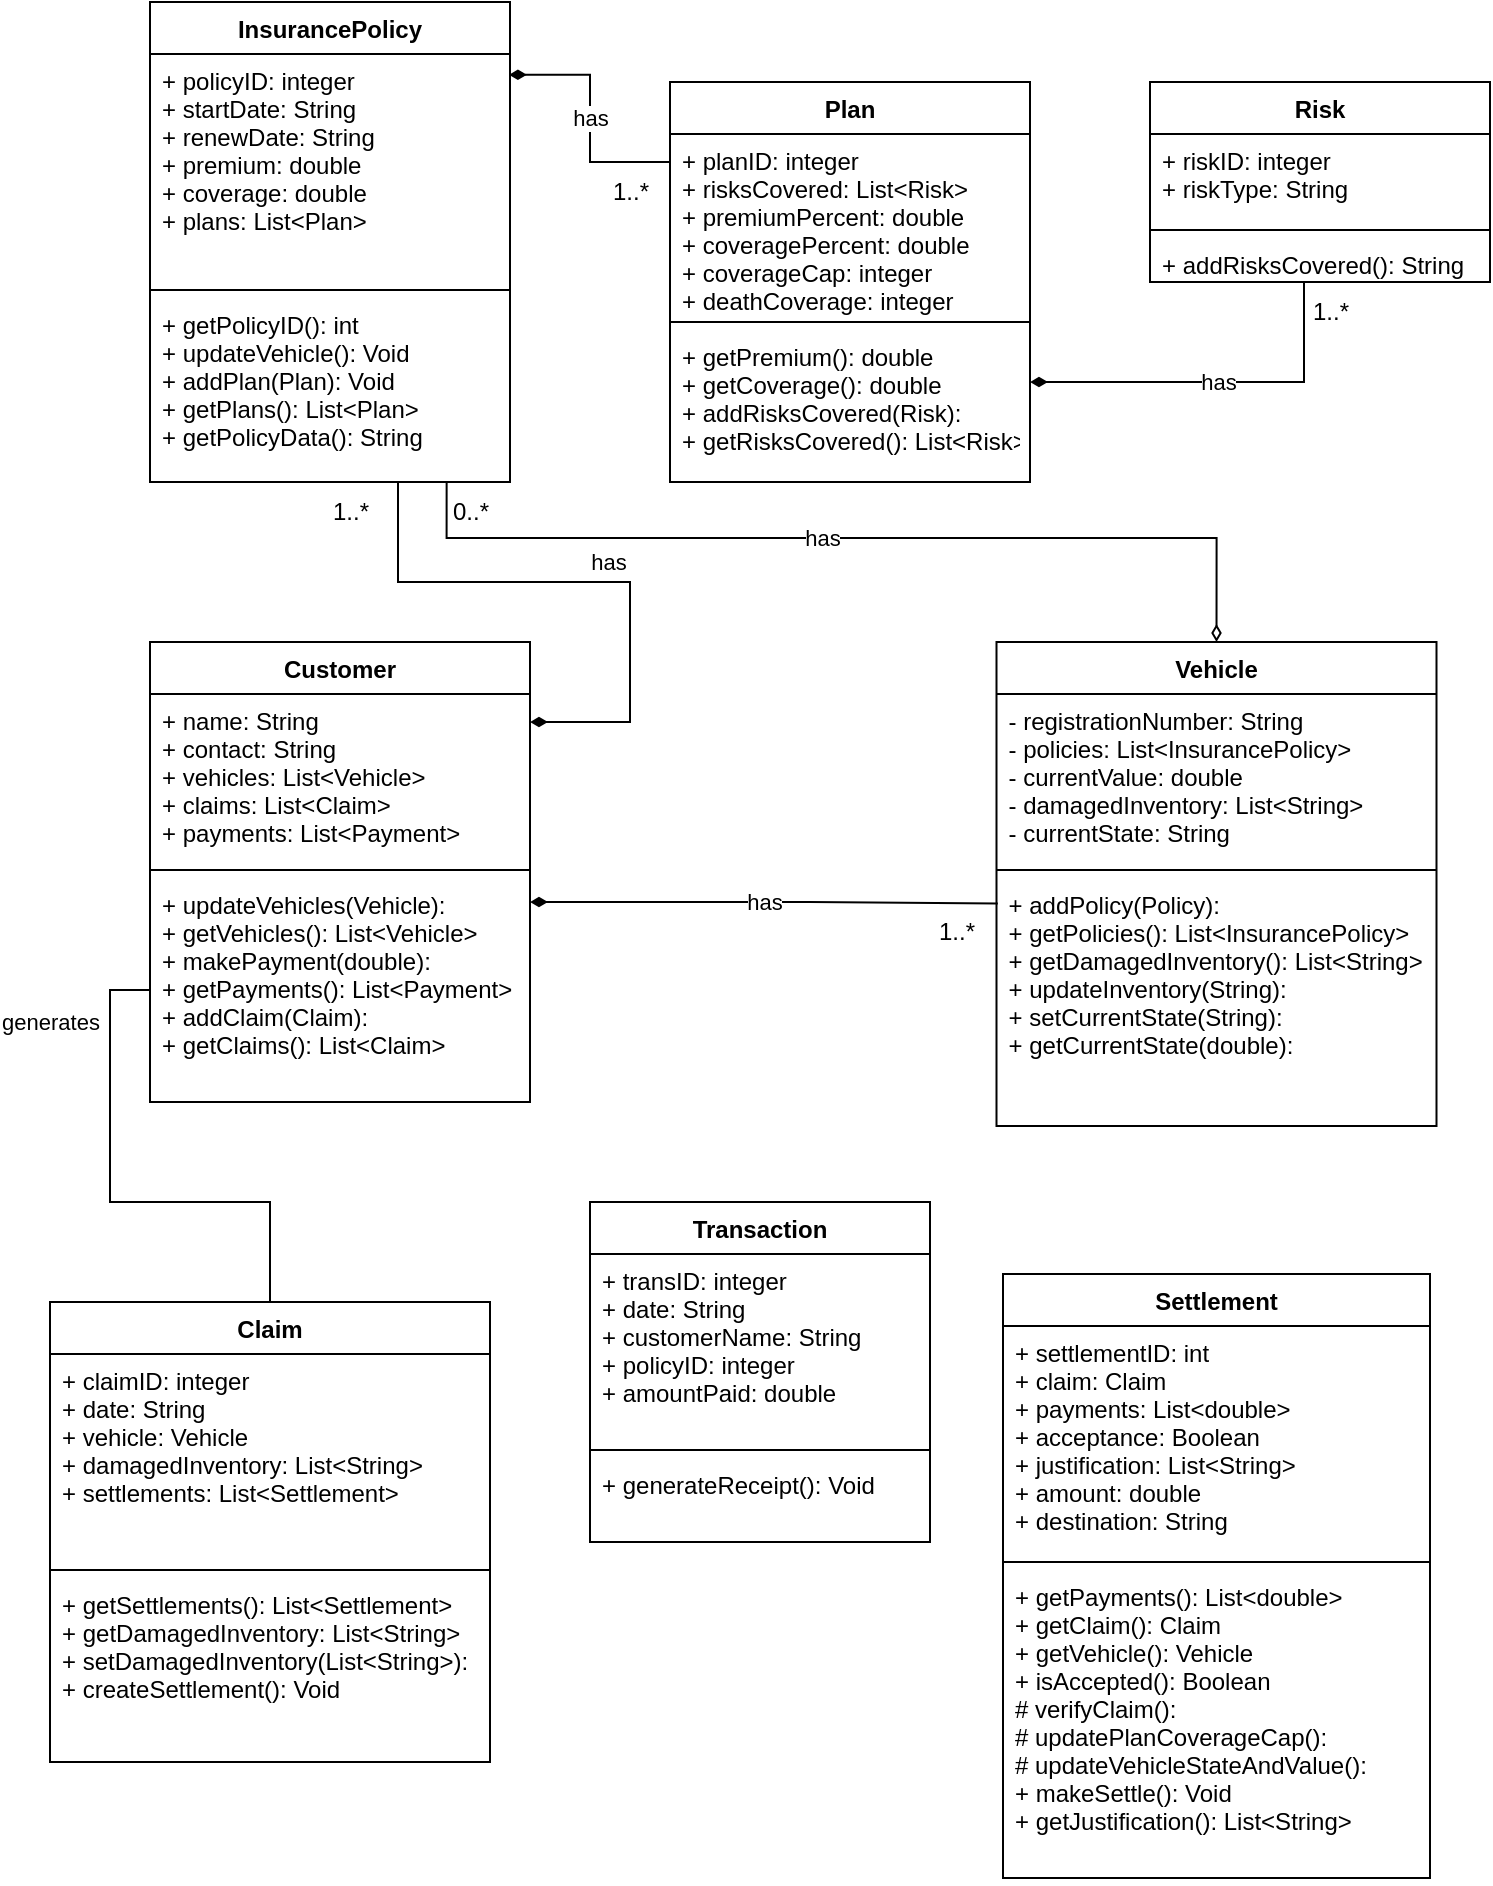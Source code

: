 <mxfile version="20.6.0" type="github">
  <diagram id="opRbN851AEoW9ykvf9_C" name="Page-1">
    <mxGraphModel dx="862" dy="1457" grid="1" gridSize="10" guides="1" tooltips="1" connect="1" arrows="1" fold="1" page="1" pageScale="1" pageWidth="850" pageHeight="1100" math="0" shadow="0">
      <root>
        <mxCell id="0" />
        <mxCell id="1" parent="0" />
        <mxCell id="mzzcEleAXUbefKg6ftuE-1" value="Customer" style="swimlane;fontStyle=1;align=center;verticalAlign=top;childLayout=stackLayout;horizontal=1;startSize=26;horizontalStack=0;resizeParent=1;resizeParentMax=0;resizeLast=0;collapsible=1;marginBottom=0;" vertex="1" parent="1">
          <mxGeometry x="160" y="-680" width="190" height="230" as="geometry" />
        </mxCell>
        <mxCell id="mzzcEleAXUbefKg6ftuE-2" value="+ name: String&#xa;+ contact: String&#xa;+ vehicles: List&lt;Vehicle&gt;&#xa;+ claims: List&lt;Claim&gt;&#xa;+ payments: List&lt;Payment&gt;" style="text;strokeColor=none;fillColor=none;align=left;verticalAlign=top;spacingLeft=4;spacingRight=4;overflow=hidden;rotatable=0;points=[[0,0.5],[1,0.5]];portConstraint=eastwest;" vertex="1" parent="mzzcEleAXUbefKg6ftuE-1">
          <mxGeometry y="26" width="190" height="84" as="geometry" />
        </mxCell>
        <mxCell id="mzzcEleAXUbefKg6ftuE-3" value="" style="line;strokeWidth=1;fillColor=none;align=left;verticalAlign=middle;spacingTop=-1;spacingLeft=3;spacingRight=3;rotatable=0;labelPosition=right;points=[];portConstraint=eastwest;strokeColor=inherit;" vertex="1" parent="mzzcEleAXUbefKg6ftuE-1">
          <mxGeometry y="110" width="190" height="8" as="geometry" />
        </mxCell>
        <mxCell id="mzzcEleAXUbefKg6ftuE-43" value="has" style="edgeStyle=orthogonalEdgeStyle;rounded=0;orthogonalLoop=1;jettySize=auto;html=1;exitX=1;exitY=0.5;exitDx=0;exitDy=0;endArrow=none;endFill=0;startArrow=diamondThin;startFill=1;entryX=0.003;entryY=0.103;entryDx=0;entryDy=0;entryPerimeter=0;" edge="1" parent="mzzcEleAXUbefKg6ftuE-1" target="mzzcEleAXUbefKg6ftuE-8">
          <mxGeometry relative="1" as="geometry">
            <Array as="points">
              <mxPoint x="330" y="130" />
            </Array>
            <mxPoint x="190" y="130" as="sourcePoint" />
            <mxPoint x="370" y="130" as="targetPoint" />
          </mxGeometry>
        </mxCell>
        <mxCell id="mzzcEleAXUbefKg6ftuE-20" value="+ updateVehicles(Vehicle): &#xa;+ getVehicles(): List&lt;Vehicle&gt;&#xa;+ makePayment(double):&#xa;+ getPayments(): List&lt;Payment&gt;&#xa;+ addClaim(Claim):&#xa;+ getClaims(): List&lt;Claim&gt; " style="text;strokeColor=none;fillColor=none;align=left;verticalAlign=top;spacingLeft=4;spacingRight=4;overflow=hidden;rotatable=0;points=[[0,0.5],[1,0.5]];portConstraint=eastwest;" vertex="1" parent="mzzcEleAXUbefKg6ftuE-1">
          <mxGeometry y="118" width="190" height="112" as="geometry" />
        </mxCell>
        <mxCell id="mzzcEleAXUbefKg6ftuE-5" value="Vehicle" style="swimlane;fontStyle=1;align=center;verticalAlign=top;childLayout=stackLayout;horizontal=1;startSize=26;horizontalStack=0;resizeParent=1;resizeParentMax=0;resizeLast=0;collapsible=1;marginBottom=0;" vertex="1" parent="1">
          <mxGeometry x="583.25" y="-680" width="220" height="242" as="geometry" />
        </mxCell>
        <mxCell id="mzzcEleAXUbefKg6ftuE-6" value="- registrationNumber: String&#xa;- policies: List&lt;InsurancePolicy&gt;&#xa;- currentValue: double&#xa;- damagedInventory: List&lt;String&gt;&#xa;- currentState: String" style="text;strokeColor=none;fillColor=none;align=left;verticalAlign=top;spacingLeft=4;spacingRight=4;overflow=hidden;rotatable=0;points=[[0,0.5],[1,0.5]];portConstraint=eastwest;" vertex="1" parent="mzzcEleAXUbefKg6ftuE-5">
          <mxGeometry y="26" width="220" height="84" as="geometry" />
        </mxCell>
        <mxCell id="mzzcEleAXUbefKg6ftuE-7" value="" style="line;strokeWidth=1;fillColor=none;align=left;verticalAlign=middle;spacingTop=-1;spacingLeft=3;spacingRight=3;rotatable=0;labelPosition=right;points=[];portConstraint=eastwest;strokeColor=inherit;" vertex="1" parent="mzzcEleAXUbefKg6ftuE-5">
          <mxGeometry y="110" width="220" height="8" as="geometry" />
        </mxCell>
        <mxCell id="mzzcEleAXUbefKg6ftuE-8" value="+ addPolicy(Policy): &#xa;+ getPolicies(): List&lt;InsurancePolicy&gt;&#xa;+ getDamagedInventory(): List&lt;String&gt;&#xa;+ updateInventory(String):&#xa;+ setCurrentState(String):&#xa;+ getCurrentState(double):" style="text;strokeColor=none;fillColor=none;align=left;verticalAlign=top;spacingLeft=4;spacingRight=4;overflow=hidden;rotatable=0;points=[[0,0.5],[1,0.5]];portConstraint=eastwest;" vertex="1" parent="mzzcEleAXUbefKg6ftuE-5">
          <mxGeometry y="118" width="220" height="124" as="geometry" />
        </mxCell>
        <mxCell id="mzzcEleAXUbefKg6ftuE-9" value="Claim" style="swimlane;fontStyle=1;align=center;verticalAlign=top;childLayout=stackLayout;horizontal=1;startSize=26;horizontalStack=0;resizeParent=1;resizeParentMax=0;resizeLast=0;collapsible=1;marginBottom=0;" vertex="1" parent="1">
          <mxGeometry x="110" y="-350" width="220" height="230" as="geometry" />
        </mxCell>
        <mxCell id="mzzcEleAXUbefKg6ftuE-10" value="+ claimID: integer&#xa;+ date: String&#xa;+ vehicle: Vehicle&#xa;+ damagedInventory: List&lt;String&gt;&#xa;+ settlements: List&lt;Settlement&gt;" style="text;strokeColor=none;fillColor=none;align=left;verticalAlign=top;spacingLeft=4;spacingRight=4;overflow=hidden;rotatable=0;points=[[0,0.5],[1,0.5]];portConstraint=eastwest;" vertex="1" parent="mzzcEleAXUbefKg6ftuE-9">
          <mxGeometry y="26" width="220" height="104" as="geometry" />
        </mxCell>
        <mxCell id="mzzcEleAXUbefKg6ftuE-11" value="" style="line;strokeWidth=1;fillColor=none;align=left;verticalAlign=middle;spacingTop=-1;spacingLeft=3;spacingRight=3;rotatable=0;labelPosition=right;points=[];portConstraint=eastwest;strokeColor=inherit;" vertex="1" parent="mzzcEleAXUbefKg6ftuE-9">
          <mxGeometry y="130" width="220" height="8" as="geometry" />
        </mxCell>
        <mxCell id="mzzcEleAXUbefKg6ftuE-19" value="+ getSettlements(): List&lt;Settlement&gt;&#xa;+ getDamagedInventory: List&lt;String&gt;&#xa;+ setDamagedInventory(List&lt;String&gt;):&#xa;+ createSettlement(): Void&#xa;" style="text;strokeColor=none;fillColor=none;align=left;verticalAlign=top;spacingLeft=4;spacingRight=4;overflow=hidden;rotatable=0;points=[[0,0.5],[1,0.5]];portConstraint=eastwest;" vertex="1" parent="mzzcEleAXUbefKg6ftuE-9">
          <mxGeometry y="138" width="220" height="92" as="geometry" />
        </mxCell>
        <mxCell id="mzzcEleAXUbefKg6ftuE-13" value="Settlement" style="swimlane;fontStyle=1;align=center;verticalAlign=top;childLayout=stackLayout;horizontal=1;startSize=26;horizontalStack=0;resizeParent=1;resizeParentMax=0;resizeLast=0;collapsible=1;marginBottom=0;" vertex="1" parent="1">
          <mxGeometry x="586.5" y="-364" width="213.5" height="302" as="geometry" />
        </mxCell>
        <mxCell id="mzzcEleAXUbefKg6ftuE-14" value="+ settlementID: int&#xa;+ claim: Claim&#xa;+ payments: List&lt;double&gt;&#xa;+ acceptance: Boolean&#xa;+ justification: List&lt;String&gt;&#xa;+ amount: double&#xa;+ destination: String" style="text;strokeColor=none;fillColor=none;align=left;verticalAlign=top;spacingLeft=4;spacingRight=4;overflow=hidden;rotatable=0;points=[[0,0.5],[1,0.5]];portConstraint=eastwest;" vertex="1" parent="mzzcEleAXUbefKg6ftuE-13">
          <mxGeometry y="26" width="213.5" height="114" as="geometry" />
        </mxCell>
        <mxCell id="mzzcEleAXUbefKg6ftuE-15" value="" style="line;strokeWidth=1;fillColor=none;align=left;verticalAlign=middle;spacingTop=-1;spacingLeft=3;spacingRight=3;rotatable=0;labelPosition=right;points=[];portConstraint=eastwest;strokeColor=inherit;" vertex="1" parent="mzzcEleAXUbefKg6ftuE-13">
          <mxGeometry y="140" width="213.5" height="8" as="geometry" />
        </mxCell>
        <mxCell id="mzzcEleAXUbefKg6ftuE-16" value="+ getPayments(): List&lt;double&gt;&#xa;+ getClaim(): Claim&#xa;+ getVehicle(): Vehicle&#xa;+ isAccepted(): Boolean&#xa;# verifyClaim():&#xa;# updatePlanCoverageCap():&#xa;# updateVehicleStateAndValue():&#xa;+ makeSettle(): Void&#xa;+ getJustification(): List&lt;String&gt;" style="text;strokeColor=none;fillColor=none;align=left;verticalAlign=top;spacingLeft=4;spacingRight=4;overflow=hidden;rotatable=0;points=[[0,0.5],[1,0.5]];portConstraint=eastwest;" vertex="1" parent="mzzcEleAXUbefKg6ftuE-13">
          <mxGeometry y="148" width="213.5" height="154" as="geometry" />
        </mxCell>
        <mxCell id="mzzcEleAXUbefKg6ftuE-21" value="InsurancePolicy" style="swimlane;fontStyle=1;align=center;verticalAlign=top;childLayout=stackLayout;horizontal=1;startSize=26;horizontalStack=0;resizeParent=1;resizeParentMax=0;resizeLast=0;collapsible=1;marginBottom=0;" vertex="1" parent="1">
          <mxGeometry x="160" y="-1000" width="180" height="240" as="geometry" />
        </mxCell>
        <mxCell id="mzzcEleAXUbefKg6ftuE-22" value="+ policyID: integer&#xa;+ startDate: String&#xa;+ renewDate: String&#xa;+ premium: double&#xa;+ coverage: double&#xa;+ plans: List&lt;Plan&gt;" style="text;strokeColor=none;fillColor=none;align=left;verticalAlign=top;spacingLeft=4;spacingRight=4;overflow=hidden;rotatable=0;points=[[0,0.5],[1,0.5]];portConstraint=eastwest;" vertex="1" parent="mzzcEleAXUbefKg6ftuE-21">
          <mxGeometry y="26" width="180" height="114" as="geometry" />
        </mxCell>
        <mxCell id="mzzcEleAXUbefKg6ftuE-23" value="" style="line;strokeWidth=1;fillColor=none;align=left;verticalAlign=middle;spacingTop=-1;spacingLeft=3;spacingRight=3;rotatable=0;labelPosition=right;points=[];portConstraint=eastwest;strokeColor=inherit;" vertex="1" parent="mzzcEleAXUbefKg6ftuE-21">
          <mxGeometry y="140" width="180" height="8" as="geometry" />
        </mxCell>
        <mxCell id="mzzcEleAXUbefKg6ftuE-38" value="+ getPolicyID(): int&#xa;+ updateVehicle(): Void&#xa;+ addPlan(Plan): Void&#xa;+ getPlans(): List&lt;Plan&gt;&#xa;+ getPolicyData(): String" style="text;strokeColor=none;fillColor=none;align=left;verticalAlign=top;spacingLeft=4;spacingRight=4;overflow=hidden;rotatable=0;points=[[0,0.5],[1,0.5]];portConstraint=eastwest;" vertex="1" parent="mzzcEleAXUbefKg6ftuE-21">
          <mxGeometry y="148" width="180" height="92" as="geometry" />
        </mxCell>
        <mxCell id="mzzcEleAXUbefKg6ftuE-30" value="Risk" style="swimlane;fontStyle=1;align=center;verticalAlign=top;childLayout=stackLayout;horizontal=1;startSize=26;horizontalStack=0;resizeParent=1;resizeParentMax=0;resizeLast=0;collapsible=1;marginBottom=0;" vertex="1" parent="1">
          <mxGeometry x="660" y="-960" width="170" height="100" as="geometry" />
        </mxCell>
        <mxCell id="mzzcEleAXUbefKg6ftuE-31" value="+ riskID: integer&#xa;+ riskType: String" style="text;strokeColor=none;fillColor=none;align=left;verticalAlign=top;spacingLeft=4;spacingRight=4;overflow=hidden;rotatable=0;points=[[0,0.5],[1,0.5]];portConstraint=eastwest;" vertex="1" parent="mzzcEleAXUbefKg6ftuE-30">
          <mxGeometry y="26" width="170" height="44" as="geometry" />
        </mxCell>
        <mxCell id="mzzcEleAXUbefKg6ftuE-32" value="" style="line;strokeWidth=1;fillColor=none;align=left;verticalAlign=middle;spacingTop=-1;spacingLeft=3;spacingRight=3;rotatable=0;labelPosition=right;points=[];portConstraint=eastwest;strokeColor=inherit;" vertex="1" parent="mzzcEleAXUbefKg6ftuE-30">
          <mxGeometry y="70" width="170" height="8" as="geometry" />
        </mxCell>
        <mxCell id="mzzcEleAXUbefKg6ftuE-37" value="+ addRisksCovered(): String" style="text;strokeColor=none;fillColor=none;align=left;verticalAlign=top;spacingLeft=4;spacingRight=4;overflow=hidden;rotatable=0;points=[[0,0.5],[1,0.5]];portConstraint=eastwest;" vertex="1" parent="mzzcEleAXUbefKg6ftuE-30">
          <mxGeometry y="78" width="170" height="22" as="geometry" />
        </mxCell>
        <mxCell id="mzzcEleAXUbefKg6ftuE-25" value="Plan" style="swimlane;fontStyle=1;align=center;verticalAlign=top;childLayout=stackLayout;horizontal=1;startSize=26;horizontalStack=0;resizeParent=1;resizeParentMax=0;resizeLast=0;collapsible=1;marginBottom=0;" vertex="1" parent="1">
          <mxGeometry x="420" y="-960" width="180" height="200" as="geometry" />
        </mxCell>
        <mxCell id="mzzcEleAXUbefKg6ftuE-26" value="+ planID: integer&#xa;+ risksCovered: List&lt;Risk&gt;&#xa;+ premiumPercent: double&#xa;+ coveragePercent: double&#xa;+ coverageCap: integer&#xa;+ deathCoverage: integer" style="text;strokeColor=none;fillColor=none;align=left;verticalAlign=top;spacingLeft=4;spacingRight=4;overflow=hidden;rotatable=0;points=[[0,0.5],[1,0.5]];portConstraint=eastwest;" vertex="1" parent="mzzcEleAXUbefKg6ftuE-25">
          <mxGeometry y="26" width="180" height="90" as="geometry" />
        </mxCell>
        <mxCell id="mzzcEleAXUbefKg6ftuE-27" value="" style="line;strokeWidth=1;fillColor=none;align=left;verticalAlign=middle;spacingTop=-1;spacingLeft=3;spacingRight=3;rotatable=0;labelPosition=right;points=[];portConstraint=eastwest;strokeColor=inherit;" vertex="1" parent="mzzcEleAXUbefKg6ftuE-25">
          <mxGeometry y="116" width="180" height="8" as="geometry" />
        </mxCell>
        <mxCell id="mzzcEleAXUbefKg6ftuE-29" value="+ getPremium(): double&#xa;+ getCoverage(): double&#xa;+ addRisksCovered(Risk):&#xa;+ getRisksCovered(): List&lt;Risk&gt;" style="text;strokeColor=none;fillColor=none;align=left;verticalAlign=top;spacingLeft=4;spacingRight=4;overflow=hidden;rotatable=0;points=[[0,0.5],[1,0.5]];portConstraint=eastwest;" vertex="1" parent="mzzcEleAXUbefKg6ftuE-25">
          <mxGeometry y="124" width="180" height="76" as="geometry" />
        </mxCell>
        <mxCell id="mzzcEleAXUbefKg6ftuE-39" value="Transaction" style="swimlane;fontStyle=1;align=center;verticalAlign=top;childLayout=stackLayout;horizontal=1;startSize=26;horizontalStack=0;resizeParent=1;resizeParentMax=0;resizeLast=0;collapsible=1;marginBottom=0;" vertex="1" parent="1">
          <mxGeometry x="380" y="-400" width="170" height="170" as="geometry" />
        </mxCell>
        <mxCell id="mzzcEleAXUbefKg6ftuE-40" value="+ transID: integer&#xa;+ date: String&#xa;+ customerName: String&#xa;+ policyID: integer&#xa;+ amountPaid: double&#xa;" style="text;strokeColor=none;fillColor=none;align=left;verticalAlign=top;spacingLeft=4;spacingRight=4;overflow=hidden;rotatable=0;points=[[0,0.5],[1,0.5]];portConstraint=eastwest;" vertex="1" parent="mzzcEleAXUbefKg6ftuE-39">
          <mxGeometry y="26" width="170" height="94" as="geometry" />
        </mxCell>
        <mxCell id="mzzcEleAXUbefKg6ftuE-41" value="" style="line;strokeWidth=1;fillColor=none;align=left;verticalAlign=middle;spacingTop=-1;spacingLeft=3;spacingRight=3;rotatable=0;labelPosition=right;points=[];portConstraint=eastwest;strokeColor=inherit;" vertex="1" parent="mzzcEleAXUbefKg6ftuE-39">
          <mxGeometry y="120" width="170" height="8" as="geometry" />
        </mxCell>
        <mxCell id="mzzcEleAXUbefKg6ftuE-42" value="+ generateReceipt(): Void" style="text;strokeColor=none;fillColor=none;align=left;verticalAlign=top;spacingLeft=4;spacingRight=4;overflow=hidden;rotatable=0;points=[[0,0.5],[1,0.5]];portConstraint=eastwest;" vertex="1" parent="mzzcEleAXUbefKg6ftuE-39">
          <mxGeometry y="128" width="170" height="42" as="geometry" />
        </mxCell>
        <mxCell id="mzzcEleAXUbefKg6ftuE-45" value="1..*" style="text;html=1;align=center;verticalAlign=middle;resizable=0;points=[];autosize=1;strokeColor=none;fillColor=none;" vertex="1" parent="1">
          <mxGeometry x="543.25" y="-550" width="40" height="30" as="geometry" />
        </mxCell>
        <mxCell id="mzzcEleAXUbefKg6ftuE-46" value="has" style="edgeStyle=orthogonalEdgeStyle;rounded=0;orthogonalLoop=1;jettySize=auto;html=1;endArrow=none;endFill=0;startArrow=diamondThin;startFill=1;" edge="1" parent="1" source="mzzcEleAXUbefKg6ftuE-2">
          <mxGeometry x="-0.082" y="-10" relative="1" as="geometry">
            <Array as="points">
              <mxPoint x="400" y="-640" />
              <mxPoint x="400" y="-710" />
              <mxPoint x="284" y="-710" />
            </Array>
            <mxPoint x="400" y="-700" as="sourcePoint" />
            <mxPoint x="284" y="-760" as="targetPoint" />
            <mxPoint as="offset" />
          </mxGeometry>
        </mxCell>
        <mxCell id="mzzcEleAXUbefKg6ftuE-47" value="has" style="edgeStyle=orthogonalEdgeStyle;rounded=0;orthogonalLoop=1;jettySize=auto;html=1;endArrow=none;endFill=0;startArrow=diamondThin;startFill=1;" edge="1" parent="1" target="mzzcEleAXUbefKg6ftuE-37">
          <mxGeometry relative="1" as="geometry">
            <Array as="points">
              <mxPoint x="737" y="-810" />
            </Array>
            <mxPoint x="600" y="-810" as="sourcePoint" />
            <mxPoint x="830.0" y="-809.228" as="targetPoint" />
          </mxGeometry>
        </mxCell>
        <mxCell id="mzzcEleAXUbefKg6ftuE-48" value="has" style="edgeStyle=orthogonalEdgeStyle;rounded=0;orthogonalLoop=1;jettySize=auto;html=1;exitX=0.997;exitY=0.091;exitDx=0;exitDy=0;endArrow=none;endFill=0;startArrow=diamondThin;startFill=1;exitPerimeter=0;" edge="1" parent="1" source="mzzcEleAXUbefKg6ftuE-22">
          <mxGeometry relative="1" as="geometry">
            <Array as="points">
              <mxPoint x="380" y="-964" />
              <mxPoint x="380" y="-920" />
            </Array>
            <mxPoint x="390" y="-1020" as="sourcePoint" />
            <mxPoint x="420" y="-920" as="targetPoint" />
          </mxGeometry>
        </mxCell>
        <mxCell id="mzzcEleAXUbefKg6ftuE-49" style="edgeStyle=orthogonalEdgeStyle;rounded=0;orthogonalLoop=1;jettySize=auto;html=1;endArrow=diamondThin;endFill=0;horizontal=0;startArrow=none;startFill=0;entryX=0.5;entryY=0;entryDx=0;entryDy=0;exitX=0.824;exitY=0.996;exitDx=0;exitDy=0;exitPerimeter=0;" edge="1" parent="1" source="mzzcEleAXUbefKg6ftuE-38" target="mzzcEleAXUbefKg6ftuE-5">
          <mxGeometry relative="1" as="geometry">
            <Array as="points">
              <mxPoint x="308" y="-732" />
              <mxPoint x="693" y="-732" />
            </Array>
            <mxPoint x="310" y="-732" as="sourcePoint" />
            <mxPoint x="1005" y="-626" as="targetPoint" />
          </mxGeometry>
        </mxCell>
        <mxCell id="mzzcEleAXUbefKg6ftuE-50" value="has" style="edgeLabel;html=1;align=center;verticalAlign=middle;resizable=0;points=[];" vertex="1" connectable="0" parent="mzzcEleAXUbefKg6ftuE-49">
          <mxGeometry x="-0.071" relative="1" as="geometry">
            <mxPoint as="offset" />
          </mxGeometry>
        </mxCell>
        <mxCell id="mzzcEleAXUbefKg6ftuE-51" value="0..*" style="text;html=1;align=center;verticalAlign=middle;resizable=0;points=[];autosize=1;strokeColor=none;fillColor=none;" vertex="1" parent="1">
          <mxGeometry x="300" y="-760" width="40" height="30" as="geometry" />
        </mxCell>
        <mxCell id="mzzcEleAXUbefKg6ftuE-52" value="1..*" style="text;html=1;align=center;verticalAlign=middle;resizable=0;points=[];autosize=1;strokeColor=none;fillColor=none;" vertex="1" parent="1">
          <mxGeometry x="380" y="-920" width="40" height="30" as="geometry" />
        </mxCell>
        <mxCell id="mzzcEleAXUbefKg6ftuE-53" value="1..*" style="text;html=1;align=center;verticalAlign=middle;resizable=0;points=[];autosize=1;strokeColor=none;fillColor=none;" vertex="1" parent="1">
          <mxGeometry x="730" y="-860" width="40" height="30" as="geometry" />
        </mxCell>
        <mxCell id="mzzcEleAXUbefKg6ftuE-54" value="1..*" style="text;html=1;align=center;verticalAlign=middle;resizable=0;points=[];autosize=1;strokeColor=none;fillColor=none;" vertex="1" parent="1">
          <mxGeometry x="240" y="-760" width="40" height="30" as="geometry" />
        </mxCell>
        <mxCell id="mzzcEleAXUbefKg6ftuE-55" value="generates" style="edgeStyle=orthogonalEdgeStyle;rounded=0;orthogonalLoop=1;jettySize=auto;html=1;endArrow=none;endFill=0;" edge="1" parent="1" source="mzzcEleAXUbefKg6ftuE-20" target="mzzcEleAXUbefKg6ftuE-9">
          <mxGeometry x="-0.719" y="-30" relative="1" as="geometry">
            <mxPoint x="190" y="-420" as="sourcePoint" />
            <mxPoint x="330" y="-360" as="targetPoint" />
            <Array as="points" />
            <mxPoint as="offset" />
          </mxGeometry>
        </mxCell>
      </root>
    </mxGraphModel>
  </diagram>
</mxfile>
